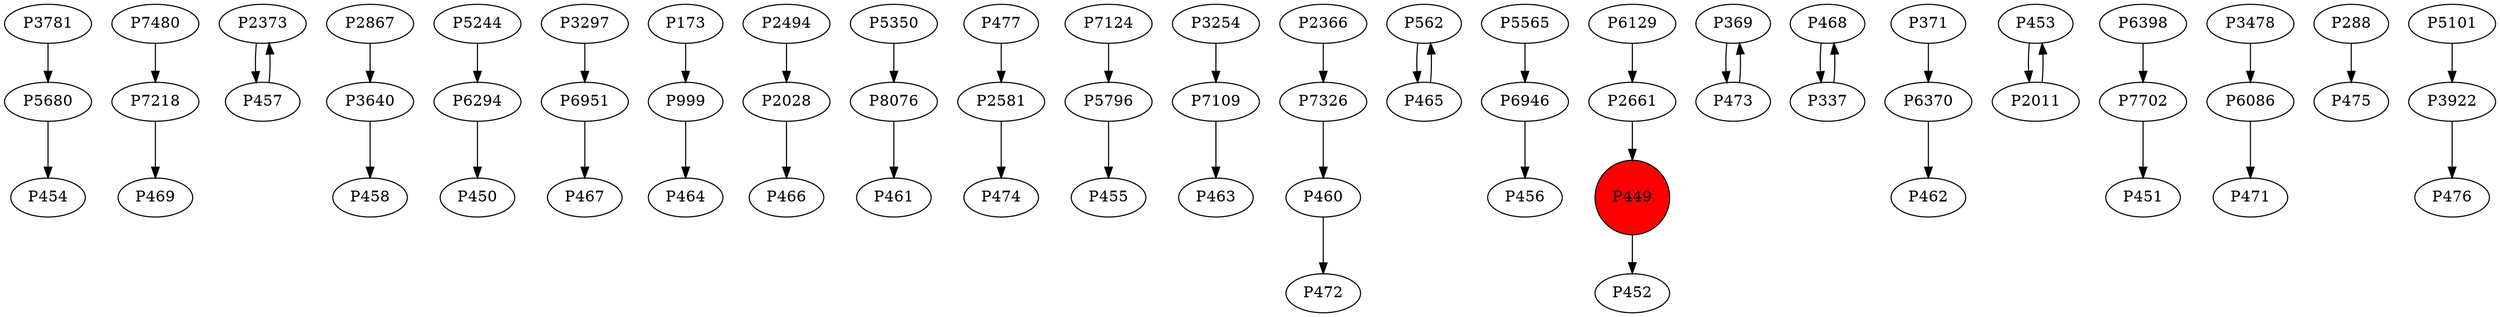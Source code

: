 digraph {
	P5680 -> P454
	P7480 -> P7218
	P2373 -> P457
	P2867 -> P3640
	P6294 -> P450
	P6951 -> P467
	P173 -> P999
	P2494 -> P2028
	P5350 -> P8076
	P8076 -> P461
	P477 -> P2581
	P7218 -> P469
	P5796 -> P455
	P3254 -> P7109
	P7326 -> P460
	P562 -> P465
	P6946 -> P456
	P449 -> P452
	P6129 -> P2661
	P369 -> P473
	P468 -> P337
	P371 -> P6370
	P453 -> P2011
	P6370 -> P462
	P6398 -> P7702
	P6086 -> P471
	P465 -> P562
	P3781 -> P5680
	P3478 -> P6086
	P5565 -> P6946
	P5244 -> P6294
	P2661 -> P449
	P288 -> P475
	P2011 -> P453
	P3922 -> P476
	P2581 -> P474
	P3640 -> P458
	P3297 -> P6951
	P337 -> P468
	P5101 -> P3922
	P7124 -> P5796
	P2028 -> P466
	P7702 -> P451
	P457 -> P2373
	P2366 -> P7326
	P473 -> P369
	P999 -> P464
	P460 -> P472
	P7109 -> P463
	P449 [shape=circle]
	P449 [style=filled]
	P449 [fillcolor=red]
}